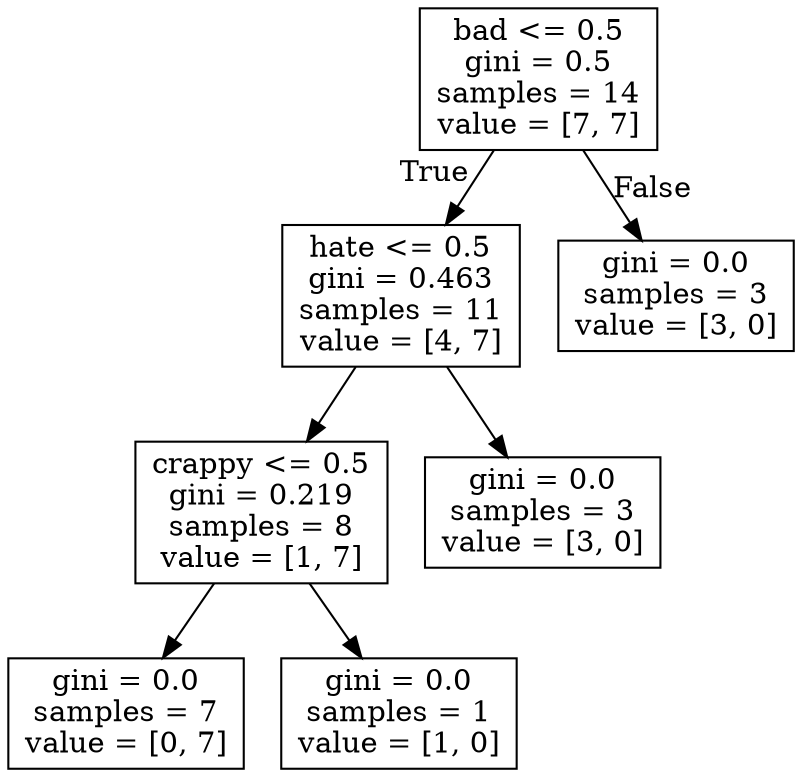 digraph Tree {
node [shape=box] ;
0 [label="bad <= 0.5\ngini = 0.5\nsamples = 14\nvalue = [7, 7]"] ;
1 [label="hate <= 0.5\ngini = 0.463\nsamples = 11\nvalue = [4, 7]"] ;
0 -> 1 [labeldistance=2.5, labelangle=45, headlabel="True"] ;
2 [label="crappy <= 0.5\ngini = 0.219\nsamples = 8\nvalue = [1, 7]"] ;
1 -> 2 ;
3 [label="gini = 0.0\nsamples = 7\nvalue = [0, 7]"] ;
2 -> 3 ;
4 [label="gini = 0.0\nsamples = 1\nvalue = [1, 0]"] ;
2 -> 4 ;
5 [label="gini = 0.0\nsamples = 3\nvalue = [3, 0]"] ;
1 -> 5 ;
6 [label="gini = 0.0\nsamples = 3\nvalue = [3, 0]"] ;
0 -> 6 [labeldistance=2.5, labelangle=-45, headlabel="False"] ;
}